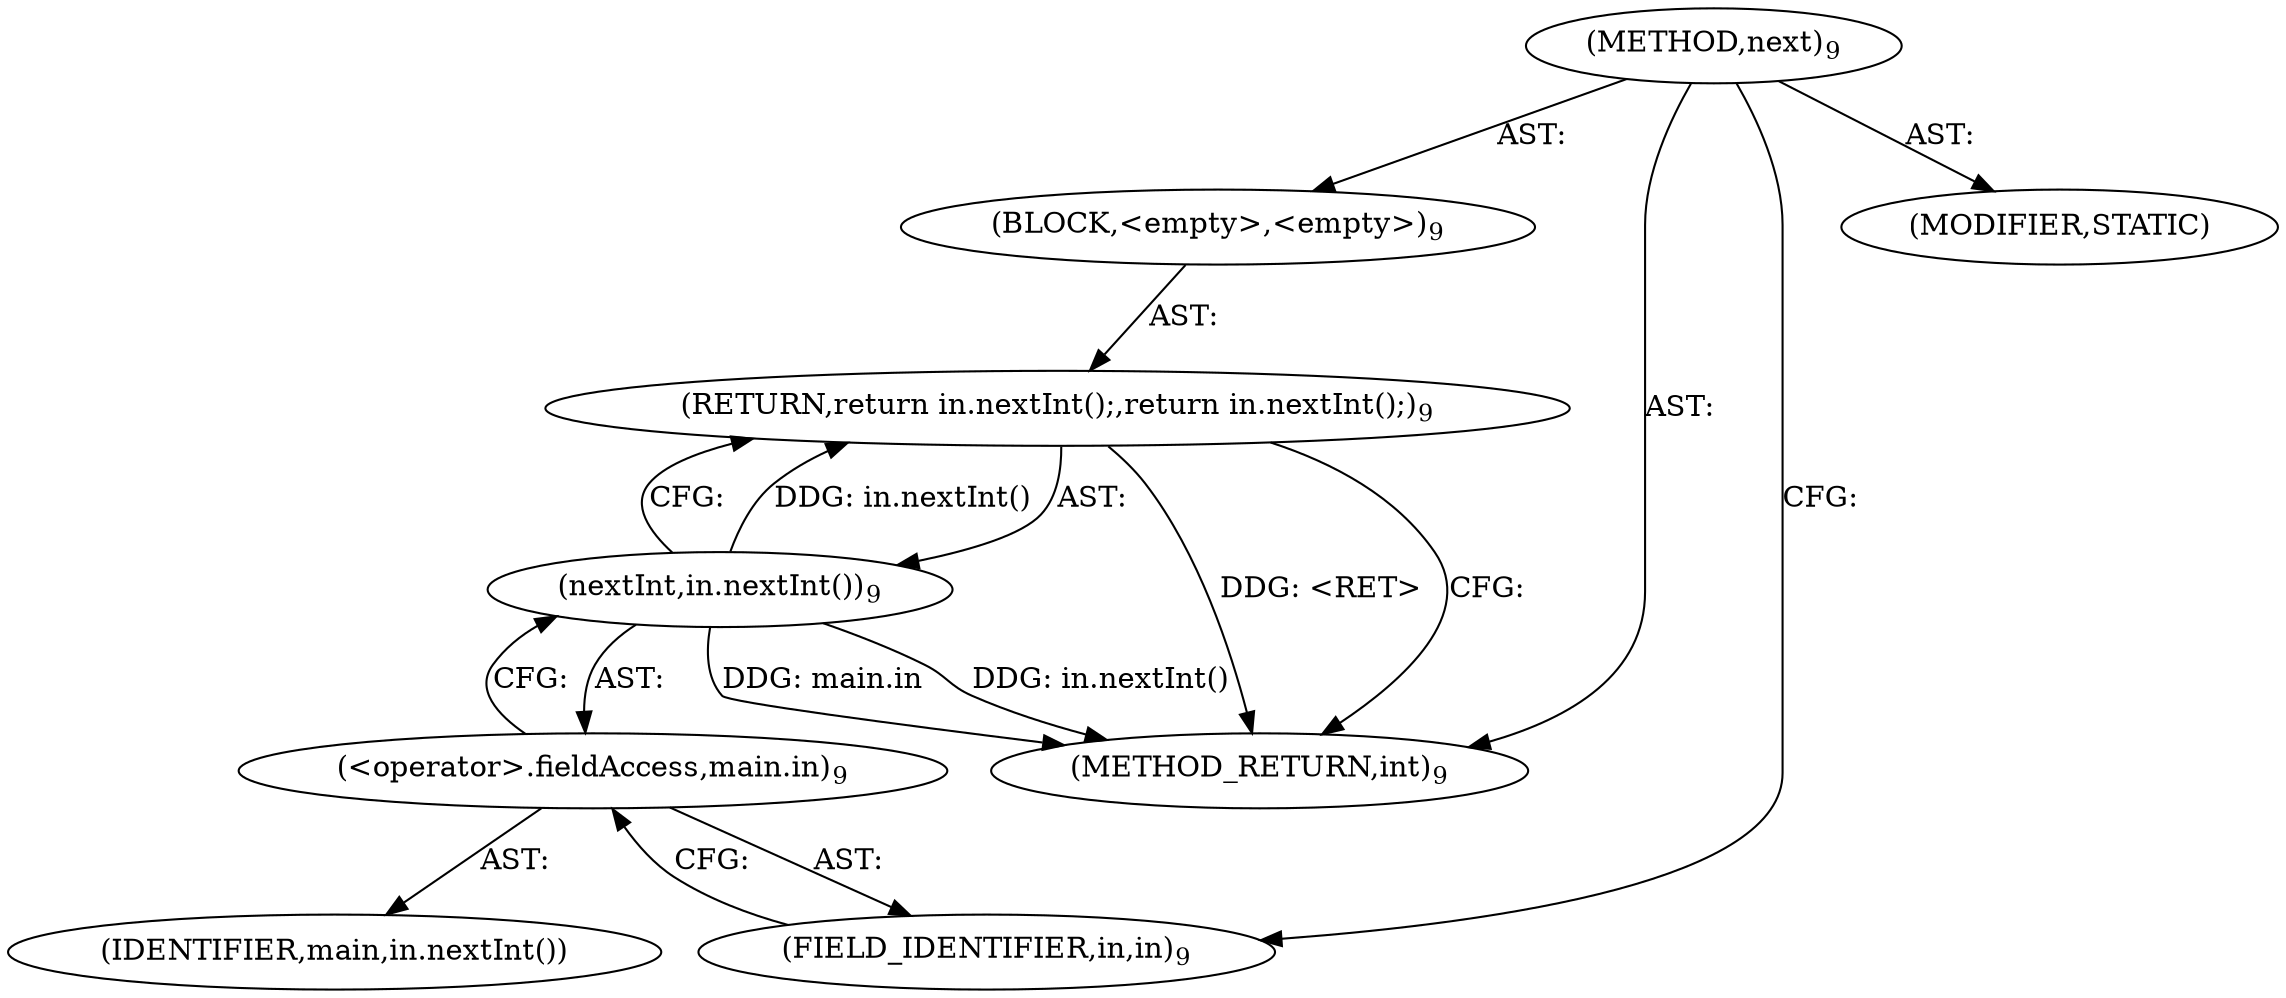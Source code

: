 digraph "next" {  
"19" [label = <(METHOD,next)<SUB>9</SUB>> ]
"20" [label = <(BLOCK,&lt;empty&gt;,&lt;empty&gt;)<SUB>9</SUB>> ]
"21" [label = <(RETURN,return in.nextInt();,return in.nextInt();)<SUB>9</SUB>> ]
"22" [label = <(nextInt,in.nextInt())<SUB>9</SUB>> ]
"23" [label = <(&lt;operator&gt;.fieldAccess,main.in)<SUB>9</SUB>> ]
"24" [label = <(IDENTIFIER,main,in.nextInt())> ]
"25" [label = <(FIELD_IDENTIFIER,in,in)<SUB>9</SUB>> ]
"26" [label = <(MODIFIER,STATIC)> ]
"27" [label = <(METHOD_RETURN,int)<SUB>9</SUB>> ]
  "19" -> "20"  [ label = "AST: "] 
  "19" -> "26"  [ label = "AST: "] 
  "19" -> "27"  [ label = "AST: "] 
  "20" -> "21"  [ label = "AST: "] 
  "21" -> "22"  [ label = "AST: "] 
  "22" -> "23"  [ label = "AST: "] 
  "23" -> "24"  [ label = "AST: "] 
  "23" -> "25"  [ label = "AST: "] 
  "21" -> "27"  [ label = "CFG: "] 
  "22" -> "21"  [ label = "CFG: "] 
  "23" -> "22"  [ label = "CFG: "] 
  "25" -> "23"  [ label = "CFG: "] 
  "19" -> "25"  [ label = "CFG: "] 
  "21" -> "27"  [ label = "DDG: &lt;RET&gt;"] 
  "22" -> "27"  [ label = "DDG: main.in"] 
  "22" -> "27"  [ label = "DDG: in.nextInt()"] 
  "22" -> "21"  [ label = "DDG: in.nextInt()"] 
}
